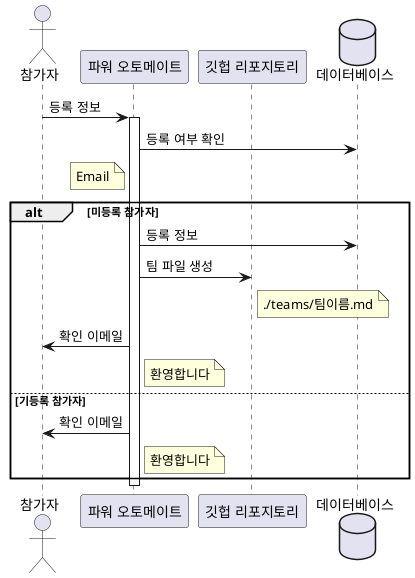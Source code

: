 @startuml

actor 참가자 as P
participant "파워 오토메이트" as PA
participant "깃헙 리포지토리" as REPO
database 데이터베이스 as DB

P -> PA: 등록 정보
activate PA
PA -> DB: 등록 여부 확인
note left of PA
    Email
end note
alt 미등록 참가자
    PA -> DB: 등록 정보
    PA -> REPO: 팀 파일 생성
    note right REPO
        ./teams/팀이름.md
    end note
    PA -> P: 확인 이메일
    note right PA
        환영합니다
    end note
else 기등록 참가자
    PA -> P: 확인 이메일
    note right PA
        환영합니다
    end note
end
deactivate PA

@enduml
